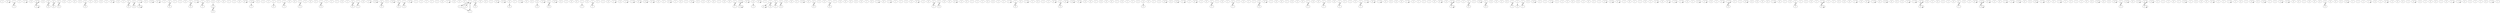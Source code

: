 /* Created by igraph 0.7.1 */
digraph {
  0 [
    label=1
    name=13698597201
    roles="[0, 2]"
    times=3
  ];
  1 [
    label=0
    name=18608555377
    roles="[0, 3, 1]"
    times=3
  ];
  2 [
    label=1
    name=18309711835
    roles="[0, 3, 2]"
    times=3
  ];
  3 [
    label=1
    name=18091608223
    roles="[0, 2, 1]"
    times=3
  ];
  4 [
    label=1
    name=13708560821
    roles="[0, 2, 1]"
    times=3
  ];
  5 [
    label=0
    name=18608556672
    roles="[0, 1]"
    times=3
  ];
  6 [
    label=0
    name=18386782918
    roles="[0, 3, 1]"
    times=4
  ];
  7 [
    label=0
    name=18224778350
    roles="[0, 1]"
    times=3
  ];
  8 [
    label=0
    name=18247323212
    roles="[0, 3, 2]"
    times=3
  ];
  9 [
    label=0
    name=18285072782
    roles="[0, 3, 1]"
    times=3
  ];
  10 [
    label=0
    name=18932045098
    roles="[0, 3, 1]"
    times=4
  ];
  11 [
    label=0
    name=15349061176
    roles="[0, 1]"
    times=3
  ];
  12 [
    label=1
    name=15882262424
    roles="[0, 2, 1]"
    times=3
  ];
  13 [
    label=0
    name=18608560914
    roles="[0, 1]"
    times=3
  ];
  14 [
    label=0
    name=13468966280
    roles="[0, 1]"
    times=3
  ];
  15 [
    label=2
    name=15835080921
    roles="[0, 1]"
    times=3
  ];
  16 [
    label=2
    name=15597579650
    roles="[0, 3, 1]"
    times=3
  ];
  17 [
    label=0
    name=18748550797
    roles="[0, 1]"
    times=3
  ];
  18 [
    label=0
    name=18212899239
    roles="[0, 3, 1]"
    times=3
  ];
  19 [
    label=1
    name=18276694768
    roles="[0, 1]"
    times=3
  ];
  20 [
    label=0
    name=13619445772
    roles="[0, 1]"
    times=3
  ];
  21 [
    label=0
    name=18798363230
    roles="[0, 3]"
    times=3
  ];
  22 [
    label=1
    name=18719720342
    roles="[0, 1]"
    times=3
  ];
  23 [
    label=0
    name=18393090019
    roles="[0, 3, 1]"
    times=3
  ];
  24 [
    label=0
    name=18997069941
    roles="[0, 3, 2, 1]"
    times=5
  ];
  25 [
    label=0
    name=13540281082
    roles="[0, 2, 1]"
    times=3
  ];
  26 [
    label=0
    name=18208541623
    roles="[0, 1]"
    times=3
  ];
  27 [
    label=0
    name=15008812886
    roles="[0, 1]"
    times=4
  ];
  28 [
    label=0
    name=17809559954
    roles="[0, 1]"
    times=3
  ];
  29 [
    label=1
    name=18780019234
    roles="[0, 1]"
    times=3
  ];
  30 [
    label=0
    name=13659298870
    roles="[0, 3, 1]"
    times=3
  ];
  31 [
    label=1
    name=18793652191
    roles="[0, 3, 1]"
    times=3
  ];
  32 [
    label=1
    name=18633222221
    roles="[0, 3, 1]"
    times=3
  ];
  33 [
    label=2
    name=15117346995
    roles="[0, 3, 1]"
    times=3
  ];
  34 [
    label=2
    name=15828281781
    roles="[0, 3, 2, 1]"
    times=4
  ];
  35 [
    label=1
    name=13993735381
    roles="[0, 2]"
    times=3
  ];
  36 [
    label=1
    name=18085756207
    roles="[0, 3, 1]"
    times=3
  ];
  37 [
    label=0
    name=18382091898
    roles="[0, 1]"
    times=3
  ];
  38 [
    label=0
    name=18885408895
    roles="[0, 1]"
    times=3
  ];
  39 [
    label=0
    name=13765213856
    roles="[0, 1]"
    times=3
  ];
  40 [
    label=0
    name=18985549594
    roles="[0, 1]"
    times=3
  ];
  41 [
    label=1
    name=15528394945
    roles="[0, 1]"
    times=3
  ];
  42 [
    label=1
    name=15536260960
    roles="[0, 3, 1]"
    times=3
  ];
  43 [
    label=0
    name=15284603723
    roles="[0, 1]"
    times=3
  ];
  44 [
    label=0
    name=18247355653
    roles="[0, 2]"
    times=3
  ];
  45 [
    label=0
    name=15117588480
    roles="[0, 1]"
    times=3
  ];
  46 [
    label=1
    name=15870235420
    roles="[0, 1]"
    times=3
  ];
  47 [
    label=0
    name=13795629935
    roles="[0, 1]"
    times=3
  ];
  48 [
    label=1
    name=13882138239
    roles="[0, 3, 1]"
    times=3
  ];
  49 [
    label=1
    name=15286706775
    roles="[0, 3, 1]"
    times=3
  ];
  50 [
    label=1
    name=18085357710
    roles="[0, 3]"
    times=3
  ];
  51 [
    label=1
    name=15758567591
    roles="[0, 1]"
    times=3
  ];
  52 [
    label=1
    name=13885287379
    roles="[0, 3, 1]"
    times=3
  ];
  53 [
    label=0
    name=13209793328
    roles="[0, 1]"
    times=3
  ];
  54 [
    label=0
    name=15398384816
    roles="[0, 2]"
    times=3
  ];
  55 [
    label=2
    name=15049733407
    roles="[0, 3, 1]"
    times=3
  ];
  56 [
    label=1
    name=13086277591
    roles="[0]"
    times=3
  ];
  57 [
    label=0
    name=15008318008
    roles="[0, 1]"
    times=3
  ];
  58 [
    label=2
    name=13290751035
    roles="[0, 1]"
    times=3
  ];
  59 [
    label=1
    name=15184479595
    roles="[0, 3, 2]"
    times=3
  ];
  60 [
    label=1
    name=15769586161
    roles="[0, 2, 1]"
    times=3
  ];
  61 [
    label=1
    name=13698124931
    roles="[0, 3, 1]"
    times=3
  ];
  62 [
    label=1
    name=15186579389
    roles="[0, 3, 1]"
    times=3
  ];
  63 [
    label=0
    name=18603888686
    roles="[0, 3, 1]"
    times=3
  ];
  64 [
    label=1
    name=18244228098
    roles="[0, 3, 1]"
    times=3
  ];
  65 [
    label=0
    name=15758533580
    roles="[0, 1]"
    times=3
  ];
  66 [
    label=1
    name=18329688819
    roles="[0, 3]"
    times=3
  ];
  67 [
    label=0
    name=15286721666
    roles="[0, 1]"
    times=4
  ];
  68 [
    label=0
    name=13893689789
    roles="[0, 3, 1]"
    times=3
  ];
  69 [
    label=1
    name=18275690070
    roles="[0, 3]"
    times=3
  ];
  70 [
    label=0
    name=18785823228
    roles="[0, 1]"
    times=3
  ];
  71 [
    label=0
    name=13885828683
    roles="[0, 3, 1]"
    times=3
  ];
  72 [
    label=0
    name=18193903653
    roles="[0, 3, 1]"
    times=3
  ];
  73 [
    label=0
    name=13769438596
    roles="[0, 1]"
    times=3
  ];
  74 [
    label=0
    name=15882843947
    roles="[0, 3, 1]"
    times=3
  ];
  75 [
    label=1
    name=15208610519
    roles="[0, 3, 1]"
    times=3
  ];
  76 [
    label=0
    name=15349121627
    roles="[0, 1]"
    times=3
  ];
  77 [
    label=1
    name=15291220242
    roles="[0, 3, 2]"
    times=3
  ];
  78 [
    label=1
    name=15109526238
    roles="[0, 1]"
    times=3
  ];
  79 [
    label=1
    name=13304773467
    roles="[0, 1]"
    times=3
  ];
  80 [
    label=1
    name=15109527724
    roles="[0, 2, 1]"
    times=3
  ];
  81 [
    label=1
    name=13892131378
    roles="[0, 2, 1]"
    times=3
  ];
  82 [
    label=0
    name=18808582196
    roles="[0, 1]"
    times=3
  ];
  83 [
    label=1
    name=18295104222
    roles="[0, 1]"
    times=3
  ];
  84 [
    label=0
    name=18485422366
    roles="[0, 2, 1]"
    times=3
  ];
  85 [
    label=2
    name=15974609453
    roles="[0, 1]"
    times=3
  ];
  86 [
    label=0
    name=13628530465
    roles="[0, 2]"
    times=3
  ];
  87 [
    label=2
    name=18795281526
    roles="[0, 1]"
    times=4
  ];
  88 [
    label=0
    name=13595917795
    roles="[0, 3, 1]"
    times=3
  ];
  89 [
    label=0
    name=15891776123
    roles="[0, 3, 1]"
    times=3
  ];
  90 [
    label=0
    name=18386339688
    roles="[0, 1]"
    times=3
  ];
  91 [
    label=1
    name=15117404537
    roles="[0, 1]"
    times=3
  ];
  92 [
    label=2
    name=13984943384
    roles="[0, 3, 1]"
    times=3
  ];
  93 [
    label=0
    name=13769985674
    roles="[0, 3, 2]"
    times=3
  ];
  94 [
    label=1
    name=13519376602
    roles="[0, 1]"
    times=3
  ];
  95 [
    label=0
    name=18786899676
    roles="[0, 1]"
    times=3
  ];
  96 [
    label=0
    name=15934773615
    roles="[0, 1]"
    times=3
  ];
  97 [
    label=0
    name=13985995563
    roles="[0, 1]"
    times=4
  ];
  98 [
    label=1
    name=13595401488
    roles="[0, 3, 1]"
    times=3
  ];
  99 [
    label=2
    name=15148342735
    roles="[0, 3, 1]"
    times=3
  ];
  100 [
    label=0
    name=18093792907
    roles="[0, 1]"
    times=3
  ];
  101 [
    label=0
    name=15003639738
    roles="[0, 1]"
    times=4
  ];
  102 [
    label=2
    name=18798436300
    roles="[0, 1]"
    times=3
  ];
  103 [
    label=2
    name=18716126471
    roles="[0, 3, 1]"
    times=3
  ];
  104 [
    label=0
    name=13981805996
    roles="[0, 3, 1]"
    times=3
  ];
  105 [
    label=0
    name=13688732268
    roles="[0, 1]"
    times=4
  ];
  106 [
    label=0
    name=18209669092
    roles="[0, 3, 1]"
    times=3
  ];
  107 [
    label=1
    name=15282045450
    roles="[0, 1]"
    times=3
  ];
  108 [
    label=0
    name=18786387459
    roles="[0, 3, 1]"
    times=3
  ];
  109 [
    label=0
    name=15193442009
    roles="[0, 1]"
    times=3
  ];
  110 [
    label=1
    name=13991774672
    roles="[0, 3, 1]"
    times=3
  ];
  111 [
    label=0
    name=13636831724
    roles="[0, 1]"
    times=3
  ];
  112 [
    label=1
    name=15985295832
    roles="[0, 3, 1]"
    times=3
  ];
  113 [
    label=2
    name=13152391606
    roles="[0, 1]"
    times=3
  ];
  114 [
    label=1
    name=15729793502
    roles="[0, 3, 1]"
    times=4
  ];
  115 [
    label=0
    name=13558804307
    roles="[0, 1]"
    times=4
  ];
  116 [
    label=1
    name=15509593815
    roles="[0, 2, 1]"
    times=3
  ];
  117 [
    label=0
    name=18385841718
    roles="[0, 1]"
    times=3
  ];
  118 [
    label=1
    name=13696086174
    roles="[0, 3, 1]"
    times=3
  ];
  119 [
    label=1
    name=13765294275
    roles="[0, 1]"
    times=4
  ];
  120 [
    label=0
    name=18385846163
    roles="[0, 1]"
    times=3
  ];
  121 [
    label=0
    name=18385846848
    roles="[0, 3, 1]"
    times=3
  ];
  122 [
    label=0
    name=15286256555
    roles="[0, 3, 1]"
    times=3
  ];
  123 [
    label=0
    name=18685217908
    roles="[0, 2]"
    times=3
  ];
  124 [
    label=0
    name=15180877594
    roles="[0, 1]"
    times=3
  ];
  125 [
    label=1
    name=15286261197
    roles="[0, 1]"
    times=3
  ];
  126 [
    label=0
    name=15985662026
    roles="[0, 2, 1]"
    times=3
  ];
  127 [
    label=1
    name=18786410896
    roles="[0, 3, 1]"
    times=3
  ];
  128 [
    label=0
    name=18508523106
    roles="[0, 1]"
    times=3
  ];
  129 [
    label=1
    name=13830842763
    roles="[0, 3, 1]"
    times=3
  ];
  130 [
    label=0
    name=18212844986
    roles="[0, 1]"
    times=3
  ];
  131 [
    label=0
    name=15149431260
    roles="[0, 1]"
    times=3
  ];
  132 [
    label=2
    name=15121120029
    roles="[0, 1]"
    times=3
  ];
  133 [
    label=0
    name=15117451553
    roles="[0, 3, 1]"
    times=3
  ];
  134 [
    label=0
    name=15293088168
    roles="[0, 1]"
    times=3
  ];
  135 [
    label=0
    name=15682634646
    roles="[0, 1]"
    times=3
  ];
  136 [
    label=1
    name=13087933393
    roles="[0, 3, 2]"
    times=3
  ];
  137 [
    label=0
    name=18090689847
    roles="[0, 1]"
    times=3
  ];
  138 [
    label=0
    name=14709558047
    roles="[0, 1]"
    times=3
  ];
  139 [
    label=1
    name=18882891006
    roles="[0, 3, 1]"
    times=3
  ];
  140 [
    label=0
    name=13887999955
    roles="[0, 3, 1]"
    times=3
  ];
  141 [
    label=0
    name=18687856678
    roles="[0, 2, 1]"
    times=4
  ];
  142 [
    label=1
    name=15877673182
    roles="[0, 3, 1]"
    times=3
  ];
  143 [
    label=0
    name=15180895275
    roles="[0, 1]"
    times=3
  ];
  144 [
    label=1
    name=13892169224
    roles="[0, 3, 1]"
    times=3
  ];
  145 [
    label=0
    name=13698210116
    roles="[0, 1]"
    times=3
  ];
  146 [
    label=0
    name=18508557209
    roles="[0, 2, 1]"
    times=3
  ];
  147 [
    label=0
    name=15108549664
    roles="[0, 3]"
    times=3
  ];
  148 [
    label=1
    name=15929584911
    roles="[0, 3, 1]"
    times=4
  ];
  149 [
    label=0
    name=18715882085
    roles="[0, 1]"
    times=3
  ];
  150 [
    label=0
    name=13474345320
    roles="[0, 2, 1]"
    times=3
  ];
  151 [
    label=2
    name=13765325712
    roles="[0]"
    times=3
  ];
  152 [
    label=0
    name=18406848952
    roles="[0, 1]"
    times=3
  ];
  153 [
    label=0
    name=15929386626
    roles="[0, 1]"
    times=3
  ];
  154 [
    label=0
    name=13772143788
    roles="[0, 3, 1]"
    times=3
  ];
  155 [
    label=2
    name=13484834510
    roles="[0, 1]"
    times=3
  ];
  156 [
    label=2
    name=13928346963
    roles="[0, 1]"
    times=3
  ];
  157 [
    label=1
    name=13888536852
    roles="[0, 3, 1]"
    times=3
  ];
  158 [
    label=0
    name=15286289169
    roles="[0, 1]"
    times=3
  ];
  159 [
    label=1
    name=18084939014
    roles="[0, 3, 2]"
    times=3
  ];
  160 [
    label=0
    name=18608706518
    roles="[0, 1]"
    times=3
  ];
  161 [
    label=0
    name=15186679377
    roles="[0, 1]"
    times=3
  ];
  162 [
    label=0
    name=18216540584
    roles="[0, 1]"
    times=3
  ];
  163 [
    label=0
    name=15329813230
    roles="[0, 1]"
    times=7
  ];
  164 [
    label=0
    name=13985146438
    roles="[0, 3, 1]"
    times=3
  ];
  165 [
    label=1
    name=18089667519
    roles="[0, 3, 1]"
    times=3
  ];
  166 [
    label=0
    name=18113266513
    roles="[0, 1]"
    times=3
  ];
  167 [
    label=1
    name=18334028435
    roles="[0, 1]"
    times=3
  ];
  168 [
    label=1
    name=13571135308
    roles="[0, 3, 1]"
    times=3
  ];
  169 [
    label=0
    name=13060304199
    roles="[0, 1]"
    times=3
  ];
  170 [
    label=1
    name=13678318350
    roles="[0, 1]"
    times=3
  ];
  171 [
    label=1
    name=15309379184
    roles="[0, 1]"
    times=3
  ];
  172 [
    label=1
    name=15120112366
    roles="[0, 1]"
    times=3
  ];
  173 [
    label=2
    name=15870368997
    roles="[0, 1]"
    times=3
  ];
  174 [
    label=2
    name=18893008778
    roles="[0, 2, 1]"
    times=3
  ];
  175 [
    label=0
    name=18985165776
    roles="[0, 1]"
    times=3
  ];
  176 [
    label=1
    name=13968778193
    roles="[0, 1]"
    times=3
  ];
  177 [
    label=0
    name=18792753077
    roles="[0, 1]"
    times=4
  ];
  178 [
    label=2
    name=13639556174
    roles="[0, 1]"
    times=3
  ];
  179 [
    label=0
    name=13885417977
    roles="[0, 2, 1]"
    times=3
  ];
  180 [
    label=0
    name=13765360805
    roles="[0, 1]"
    times=3
  ];
  181 [
    label=0
    name=15286320457
    roles="[0, 3, 1]"
    times=5
  ];
  182 [
    label=0
    name=18798001562
    roles="[0, 1]"
    times=3
  ];
  183 [
    label=2
    name=18639429703
    roles="[0, 1]"
    times=3
  ];
  184 [
    label=0
    name=18785420421
    roles="[0, 3]"
    times=3
  ];
  185 [
    label=1
    name=18394302426
    roles="[0, 2, 1]"
    times=4
  ];
  186 [
    label=1
    name=15928052156
    roles="[0, 1]"
    times=3
  ];
  187 [
    label=1
    name=18285252762
    roles="[0, 1]"
    times=3
  ];
  188 [
    label=0
    name=18685567690
    roles="[0, 3, 1]"
    times=3
  ];
  189 [
    label=0
    name=18080783303
    roles="[0, 1]"
    times=4
  ];
  190 [
    label=1
    name=13919703036
    roles="[0, 1]"
    times=3
  ];
  191 [
    label=1
    name=13989243098
    roles="[0, 3, 1]"
    times=3
  ];
  192 [
    label=1
    name=13540453962
    roles="[0, 3, 1]"
    times=3
  ];
  193 [
    label=1
    name=15897129279
    roles="[0, 2, 1]"
    times=3
  ];
  194 [
    label=0
    name=18398259318
    roles="[0, 1]"
    times=3
  ];
  195 [
    label=1
    name=18685817618
    roles="[0, 1]"
    times=3
  ];
  196 [
    label=0
    name=15897130198
    roles="[0, 1]"
    times=3
  ];
  197 [
    label=1
    name=15283189019
    roles="[0, 3, 1]"
    times=3
  ];
  198 [
    label=0
    name=18286835741
    roles="[0, 1]"
    times=3
  ];
  199 [
    label=1
    name=18212911506
    roles="[0, 1]"
    times=3
  ];
  200 [
    label=1
    name=15085533988
    roles="[0, 2, 1]"
    times=3
  ];
  201 [
    label=0
    name=17729519390
    roles="[0, 3, 1]"
    times=3
  ];
  202 [
    label=0
    name=18230739078
    roles="[0, 2, 1]"
    times=3
  ];
  203 [
    label=0
    name=15286338233
    roles="[0, 1]"
    times=3
  ];
  204 [
    label=0
    name=18111203741
    roles="[0, 3, 1]"
    times=3
  ];
  205 [
    label=0
    name=15908147736
    roles="[0, 3, 1]"
    times=4
  ];
  206 [
    label=0
    name=18387329308
    roles="[0, 3, 1]"
    times=3
  ];
  207 [
    label=0
    name=18294711737
    roles="[0, 1]"
    times=3
  ];
  208 [
    label=1
    name=15185685106
    roles="[0, 1]"
    times=3
  ];
  209 [
    label=0
    name=13629598960
    roles="[0, 2, 1]"
    times=3
  ];
  210 [
    label=0
    name=15149510241
    roles="[0, 1]"
    times=3
  ];
  211 [
    label=0
    name=13099545869
    roles="[0, 1]"
    times=3
  ];
  212 [
    label=1
    name=18387923057
    roles="[0, 1]"
    times=3
  ];
  213 [
    label=0
    name=18798558168
    roles="[0, 3]"
    times=4
  ];
  214 [
    label=1
    name=15009529031
    roles="[0, 2, 1]"
    times=3
  ];
  215 [
    label=1
    name=15283467563
    roles="[0, 3, 1]"
    times=3
  ];
  216 [
    label=1
    name=18628691684
    roles="[0, 2]"
    times=3
  ];
  217 [
    label=2
    name=18809572250
    roles="[0, 3, 1]"
    times=3
  ];
  218 [
    label=0
    name=13985075135
    roles="[0, 2]"
    times=3
  ];
  219 [
    label=0
    name=15191986221
    roles="[0, 1]"
    times=3
  ];
  220 [
    label=0
    name=13508502417
    roles="[0, 3, 1]"
    times=4
  ];
  221 [
    label=1
    name=18586757614
    roles="[0, 3, 1]"
    times=3
  ];
  222 [
    label=1
    name=15147428696
    roles="[0, 3, 1]"
    times=3
  ];
  223 [
    label=2
    name=18798287126
    roles="[0, 3, 1]"
    times=3
  ];
  224 [
    label=0
    name=13985083299
    roles="[0, 1]"
    times=4
  ];
  225 [
    label=0
    name=18275334263
    roles="[0, 1]"
    times=3
  ];
  226 [
    label=1
    name=13639580734
    roles="[0, 2]"
    times=3
  ];
  227 [
    label=0
    name=13708786824
    roles="[0, 2, 1]"
    times=6
  ];
  228 [
    label=1
    name=15829007636
    roles="[0, 3, 1]"
    times=3
  ];
  229 [
    label=1
    name=13078594138
    roles="[0, 1]"
    times=3
  ];
  230 [
    label=0
    name=13980894002
    roles="[0, 2, 1]"
    times=3
  ];
  231 [
    label=0
    name=13379537361
    roles="[0, 1]"
    times=3
  ];
  232 [
    label=1
    name=15202489872
    roles="[0, 2, 1]"
    times=3
  ];
  233 [
    label=0
    name=15182777276
    roles="[0, 3]"
    times=3
  ];
  234 [
    label=2
    name=13578049824
    roles="[0, 3, 1]"
    times=3
  ];
  235 [
    label=1
    name=13765920061
    roles="[0, 3, 1]"
    times=3
  ];
  236 [
    label=0
    name=18682716543
    roles="[0, 3, 2]"
    times=3
  ];
  237 [
    label=1
    name=15286355354
    roles="[0, 3, 1]"
    times=3
  ];
  238 [
    label=0
    name=18881946295
    roles="[0, 3, 1]"
    times=3
  ];
  239 [
    label=1
    name=15182721154
    roles="[0, 3]"
    times=3
  ];
  240 [
    label=1
    name=17708589966
    roles="[0, 1]"
    times=3
  ];
  241 [
    label=2
    name=15258592324
    roles="[0, 3, 1]"
    times=3
  ];
  242 [
    label=1
    name=18093419147
    roles="[0, 1]"
    times=4
  ];
  243 [
    label=0
    name=18760838441
    roles="[0, 1]"
    times=4
  ];
  244 [
    label=1
    name=18748800048
    roles="[0, 1]"
    times=3
  ];
  245 [
    label=0
    name=15247060428
    roles="[0, 3, 1]"
    times=3
  ];
  246 [
    label=0
    name=15885643236
    roles="[0, 1]"
    times=3
  ];
  247 [
    label=1
    name=18502890974
    roles="[0, 1]"
    times=5
  ];
  248 [
    label=0
    name=18502892128
    roles="[0, 1]"
    times=3
  ];
  249 [
    label=0
    name=13984053882
    roles="[0, 1]"
    times=3
  ];
  250 [
    label=1
    name=15808576523
    roles="[0, 2, 1]"
    times=3
  ];
  251 [
    label=0
    name=18791653262
    roles="[0, 1]"
    times=3
  ];
  252 [
    label=2
    name=13887062108
    roles="[0, 3, 1]"
    times=3
  ];
  253 [
    label=2
    name=18209817839
    roles="[0, 2]"
    times=3
  ];
  254 [
    label=0
    name=17797206217
    roles="[0, 1]"
    times=3
  ];
  255 [
    label=1
    name=13765957685
    roles="[0, 3, 1]"
    times=3
  ];
  256 [
    label=0
    name=18485846802
    roles="[0, 1]"
    times=5
  ];
  257 [
    label=0
    name=18311527890
    roles="[0, 1]"
    times=3
  ];
  258 [
    label=1
    name=13988133448
    roles="[0, 3, 1]"
    times=3
  ];
  259 [
    label=0
    name=13985075191
    roles="[0, 3, 2]"
    times=3
  ];
  260 [
    label=0
    name=13628597422
    roles="[0, 3, 1]"
    times=3
  ];
  261 [
    label=0
    name=18385989496
    roles="[0, 1]"
    times=3
  ];
  262 [
    label=1
    name=18789692085
    roles="[0, 3, 1]"
    times=3
  ];
  263 [
    label=2
    name=18309403537
    roles="[0, 1]"
    times=3
  ];
  264 [
    label=1
    name=18785499811
    roles="[0, 3]"
    times=3
  ];
  265 [
    label=0
    name=13765445752
    roles="[0, 1]"
    times=3
  ];
  266 [
    label=2
    name=13399492785
    roles="[0, 2, 1]"
    times=3
  ];
  267 [
    label=1
    name=18286381716
    roles="[0, 2, 1]"
    times=4
  ];
  268 [
    label=1
    name=18748803826
    roles="[0, 1]"
    times=3
  ];
  269 [
    label=0
    name=13765971134
    roles="[0, 3, 1]"
    times=4
  ];
  270 [
    label=1
    name=18786553488
    roles="[0, 3, 1]"
    times=3
  ];
  271 [
    label=0
    name=18282713758
    roles="[0, 1]"
    times=3
  ];
  272 [
    label=0
    name=13158286906
    roles="[0, 2, 1]"
    times=3
  ];
  273 [
    label=0
    name=15519194261
    roles="[0, 1]"
    times=3
  ];
  274 [
    label=0
    name=13997186421
    roles="[0, 2, 1]"
    times=4
  ];
  275 [
    label=0
    name=18985788016
    roles="[0, 3]"
    times=3
  ];
  276 [
    label=1
    name=18895086331
    roles="[0, 3, 1]"
    times=4
  ];
  277 [
    label=0
    name=15121263234
    roles="[0, 1]"
    times=3
  ];
  278 [
    label=1
    name=13984082614
    roles="[0, 3, 1]"
    times=3
  ];
  279 [
    label=2
    name=15129127635
    roles="[0, 1]"
    times=3
  ];
  280 [
    label=1
    name=15208295375
    roles="[0, 1]"
    times=3
  ];
  281 [
    label=1
    name=18190043003
    roles="[0, 2, 1]"
    times=3
  ];
  282 [
    label=1
    name=18335620462
    roles="[0, 1]"
    times=4
  ];
  283 [
    label=0
    name=18985791797
    roles="[0, 1]"
    times=3
  ];
  284 [
    label=0
    name=13658501497
    roles="[0, 2]"
    times=3
  ];
  285 [
    label=0
    name=18216661748
    roles="[0, 3, 1]"
    times=3
  ];
  286 [
    label=0
    name=18398067667
    roles="[0, 1]"
    times=3
  ];
  287 [
    label=2
    name=13881558076
    roles="[0, 3, 1]"
    times=3
  ];
  288 [
    label=1
    name=18097127362
    roles="[0, 2, 1]"
    times=3
  ];
  289 [
    label=1
    name=13985661979
    roles="[0, 3, 2]"
    times=3
  ];
  290 [
    label=1
    name=13000001008
    roles="[0, 1]"
    times=15
  ];
  291 [
    label=0
    name=13993529137
    roles="[0, 3, 1]"
    times=3
  ];
  292 [
    label=2
    name=13408948060
    roles="[0, 1]"
    times=3
  ];
  293 [
    label=0
    name=13765988455
    roles="[0, 3, 1]"
    times=3
  ];
  294 [
    label=0
    name=13638062454
    roles="[0, 1]"
    times=3
  ];
  295 [
    label=0
    name=15520256406
    roles="[0, 1]"
    times=3
  ];
  296 [
    label=0
    name=18224098830
    roles="[0, 1]"
    times=5
  ];
  297 [
    label=2
    name=13765466155
    roles="[0, 1]"
    times=3
  ];
  298 [
    label=1
    name=13888677158
    roles="[0, 3, 1]"
    times=3
  ];
  299 [
    label=0
    name=15285382200
    roles="[0, 3, 2, 1]"
    times=4
  ];
  300 [
    label=1
    name=18832715649
    roles="[0, 3, 2]"
    times=3
  ];
  301 [
    label=2
    name=13238564343
    roles="[0, 2, 1]"
    times=3
  ];
  302 [
    label=1
    name=15519742605
    roles="[0, 1]"
    times=3
  ];
  303 [
    label=0
    name=13007879628
    roles="[0, 3, 1]"
    times=3
  ];
  304 [
    label=0
    name=18791826701
    roles="[0, 1]"
    times=4
  ];
  305 [
    label=0
    name=18408572717
    roles="[0, 3]"
    times=3
  ];
  306 [
    label=2
    name=13985679548
    roles="[0, 1]"
    times=3
  ];
  307 [
    label=0
    name=13908084979
    roles="[0, 3, 1]"
    times=3
  ];
  308 [
    label=1
    name=18794449152
    roles="[0, 1]"
    times=3
  ];
  309 [
    label=1
    name=13882397818
    roles="[0, 2, 1]"
    times=3
  ];
  310 [
    label=2
    name=18465199763
    roles="[0, 1]"
    times=3
  ];
  311 [
    label=0
    name=18214065884
    roles="[0, 3, 1]"
    times=3
  ];
  312 [
    label=1
    name=13658528040
    roles="[0, 3, 1]"
    times=3
  ];
  313 [
    label=0
    name=15185779796
    roles="[0, 1]"
    times=3
  ];
  314 [
    label=2
    name=13195060230
    roles="[0, 3, 1]"
    times=3
  ];
  315 [
    label=0
    name=13519595050
    roles="[0, 1]"
    times=3
  ];
  316 [
    label=0
    name=18788689795
    roles="[0, 3, 1]"
    times=3
  ];
  317 [
    label=1
    name=18208304021
    roles="[0, 3, 1]"
    times=3
  ];
  318 [
    label=0
    name=13984640481
    roles="[0, 1]"
    times=3
  ];
  319 [
    label=0
    name=13882324019
    roles="[0, 3]"
    times=3
  ];
  320 [
    label=1
    name=15692773847
    roles="[0, 1]"
    times=3
  ];
  321 [
    label=2
    name=13519691537
    roles="[0, 1]"
    times=3
  ];
  322 [
    label=1
    name=15120252159
    roles="[0, 3, 1]"
    times=3
  ];
  323 [
    label=2
    name=18695897178
    roles="[0, 3, 1]"
    times=3
  ];
  324 [
    label=0
    name=13999849911
    roles="[0, 3, 1]"
    times=3
  ];
  325 [
    label=0
    name=18809668075
    roles="[0, 3, 1]"
    times=3
  ];
  326 [
    label=1
    name=15095612126
    roles="[0, 3, 1]"
    times=3
  ];
  327 [
    label=0
    name=13007897663
    roles="[0, 1]"
    times=5
  ];
  328 [
    label=1
    name=18334664396
    roles="[0, 2]"
    times=3
  ];
  329 [
    label=0
    name=15985331896
    roles="[0, 1]"
    times=3
  ];
  330 [
    label=1
    name=18347773762
    roles="[0, 1]"
    times=3
  ];
  331 [
    label=0
    name=13919114614
    roles="[0, 1]"
    times=3
  ];
  332 [
    label=1
    name=15029557461
    roles="[0, 1]"
    times=3
  ];
  333 [
    label=2
    name=18885695750
    roles="[0, 3, 1]"
    times=4
  ];
  334 [
    label=0
    name=13980981842
    roles="[0, 3, 2]"
    times=3
  ];
  335 [
    label=0
    name=18729389226
    roles="[0, 3, 1]"
    times=3
  ];
  336 [
    label=0
    name=13511921431
    roles="[0, 1]"
    times=3
  ];
  337 [
    label=0
    name=15925567645
    roles="[0, 1]"
    times=3
  ];
  338 [
    label=1
    name=13409511111
    roles="[0, 2, 1]"
    times=3
  ];
  339 [
    label=1
    name=18285389859
    roles="[0, 2]"
    times=3
  ];
  340 [
    label=0
    name=13895433452
    roles="[0, 2, 1]"
    times=4
  ];
  341 [
    label=1
    name=15025973276
    roles="[0, 2]"
    times=3
  ];
  342 [
    label=0
    name=18375045316
    roles="[0, 3, 1]"
    times=3
  ];
  343 [
    label=2
    name=13648589389
    roles="[0, 1]"
    times=3
  ];
  344 [
    label=0
    name=18166903570
    roles="[0, 3, 1]"
    times=3
  ];
  345 [
    label=1
    name=15885456213
    roles="[0, 1]"
    times=3
  ];
  346 [
    label=2
    name=13049582466
    roles="[0, 3, 1]"
    times=3
  ];
  347 [
    label=1
    name=13880325855
    roles="[0, 3, 1]"
    times=3
  ];
  348 [
    label=2
    name=13689486157
    roles="[0, 3, 2]"
    times=3
  ];
  349 [
    label=1
    name=15739453577
    roles="[0, 2]"
    times=3
  ];
  350 [
    label=0
    name=13699449826
    roles="[0, 3, 2, 1]"
    times=4
  ];
  351 [
    label=0
    name=15117126190
    roles="[0, 1]"
    times=3
  ];
  352 [
    label=0
    name=15120272190
    roles="[0, 1]"
    times=3
  ];
  353 [
    label=0
    name=15808138680
    roles="[0, 1]"
    times=3
  ];
  354 [
    label=0
    name=15102316213
    roles="[0, 1]"
    times=3
  ];
  355 [
    label=1
    name=14780608009
    roles="[0, 1]"
    times=4
  ];
  356 [
    label=0
    name=14787843898
    roles="[0, 1]"
    times=3
  ];
  357 [
    label=1
    name=13577821688
    roles="[0, 1]"
    times=3
  ];
  358 [
    label=1
    name=13688560917
    roles="[0, 2, 1]"
    times=3
  ];
  359 [
    label=0
    name=13529588430
    roles="[0]"
    times=3
  ];
  360 [
    label=1
    name=15285429089
    roles="[0, 3, 1]"
    times=3
  ];
  361 [
    label=2
    name=18995010719
    roles="[0, 3, 1]"
    times=3
  ];
  362 [
    label=1
    name=13993041111
    roles="[0, 2, 1]"
    times=3
  ];
  363 [
    label=0
    name=13310439341
    roles="[0, 1]"
    times=4
  ];
  364 [
    label=0
    name=15882072592
    roles="[0, 3]"
    times=3
  ];
  365 [
    label=0
    name=15181624392
    roles="[0, 3, 2]"
    times=3
  ];
  366 [
    label=2
    name=15719545879
    roles="[0, 1]"
    times=4
  ];
  367 [
    label=0
    name=13259586961
    roles="[0, 1]"
    times=3
  ];
  368 [
    label=1
    name=13885587550
    roles="[0, 3, 2]"
    times=3
  ];
  369 [
    label=1
    name=15758346702
    roles="[0, 3, 1]"
    times=3
  ];
  370 [
    label=1
    name=18785063045
    roles="[0, 3, 1]"
    times=3
  ];
  371 [
    label=1
    name=13368644690
    roles="[0, 3, 1]"
    times=3
  ];
  372 [
    label=0
    name=13885596142
    roles="[0, 1]"
    times=3
  ];
  373 [
    label=0
    name=18585843878
    roles="[0, 1]"
    times=3
  ];
  374 [
    label=0
    name=18785074709
    roles="[0, 3, 1]"
    times=3
  ];
  375 [
    label=2
    name=18383470388
    roles="[0, 3, 1]"
    times=3
  ];
  376 [
    label=1
    name=18481512410
    roles="[0, 3, 1]"
    times=3
  ];
  377 [
    label=0
    name=18709578769
    roles="[0, 1]"
    times=3
  ];
  378 [
    label=1
    name=15709602890
    roles="[0, 1]"
    times=3
  ];
  379 [
    label=0
    name=15085177229
    roles="[0, 3]"
    times=3
  ];
  380 [
    label=0
    name=13568936809
    roles="[0, 3, 1]"
    times=3
  ];
  381 [
    label=1
    name=15519814785
    roles="[0, 3, 1]"
    times=3
  ];
  382 [
    label=0
    name=18809722289
    roles="[0, 1]"
    times=3
  ];
  383 [
    label=0
    name=13980812591
    roles="[0, 1]"
    times=4
  ];
  384 [
    label=0
    name=18808152823
    roles="[0, 3, 1]"
    times=3
  ];
  385 [
    label=2
    name=15049008579
    roles="[0, 3, 1]"
    times=3
  ];
  386 [
    label=0
    name=13595160154
    roles="[0, 3]"
    times=3
  ];
  387 [
    label=2
    name=18566459452
    roles="[0, 1]"
    times=3
  ];
  388 [
    label=2
    name=18583887587
    roles="[0, 3, 1]"
    times=3
  ];
  389 [
    label=1
    name=18995331886
    roles="[0, 1]"
    times=3
  ];
  390 [
    label=0
    name=18785389510
    roles="[0, 3, 1]"
    times=3
  ];
  391 [
    label=0
    name=18783520518
    roles="[0, 1]"
    times=3
  ];
  392 [
    label=1
    name=18748393228
    roles="[0, 3, 1]"
    times=3
  ];
  393 [
    label=0
    name=13890865585
    roles="[0, 1]"
    times=3
  ];
  394 [
    label=2
    name=17709781100
    roles="[0, 2, 1]"
    times=3
  ];
  395 [
    label=1
    name=18706979302
    roles="[0, 3, 1]"
    times=3
  ];
  396 [
    label=0
    name=13550112514
    roles="[0, 3, 1]"
    times=3
  ];
  397 [
    label=0
    name=15193728000
    roles="[0, 3, 1]"
    times=3
  ];
  398 [
    label=0
    name=18309571939
    roles="[0, 3, 1]"
    times=3
  ];
  399 [
    label=0
    name=13948021501
    roles="[0, 1]"
    times=3
  ];
  400 [
    label=1
    name=18285456348
    roles="[0, 1]"
    times=3
  ];
  401 [
    label=0
    name=15187963813
    roles="[0, 1]"
    times=4
  ];
  402 [
    label=0
    name=13689024797
    roles="[0, 3, 1]"
    times=3
  ];
  403 [
    label=0
    name=15682742392
    roles="[0, 1]"
    times=3
  ];
  404 [
    label=2
    name=13993112550
    roles="[0, 1]"
    times=4
  ];
  405 [
    label=0
    name=18482068994
    roles="[0, 1]"
    times=3
  ];
  406 [
    label=1
    name=17752282425
    roles="[0, 1]"
    times=4
  ];
  407 [
    label=1
    name=13721536182
    roles="[0, 3, 2]"
    times=3
  ];
  408 [
    label=0
    name=18347854668
    roles="[0, 3, 1]"
    times=3
  ];
  409 [
    label=0
    name=15102513118
    roles="[0, 1]"
    times=3
  ];
  410 [
    label=0
    name=18398713565
    roles="[0, 1]"
    times=3
  ];
  411 [
    label=0
    name=13508517906
    roles="[0, 3]"
    times=3
  ];
  412 [
    label=1
    name=18798223534
    roles="[0, 3, 1]"
    times=3
  ];
  413 [
    label=0
    name=13618783234
    roles="[0, 1]"
    times=3
  ];
  414 [
    label=2
    name=15319574098
    roles="[0, 3, 1]"
    times=4
  ];
  415 [
    label=1
    name=13982041780
    roles="[0, 3, 1]"
    times=3
  ];
  416 [
    label=1
    name=15912023011
    roles="[0, 1]"
    times=3
  ];
  417 [
    label=2
    name=13649736542
    roles="[0, 1]"
    times=3
  ];
  418 [
    label=1
    name=13765590036
    roles="[0, 3, 1]"
    times=3
  ];
  419 [
    label=1
    name=18291245357
    roles="[0, 1]"
    times=3
  ];
  420 [
    label=0
    name=18885009486
    roles="[0, 3, 1]"
    times=3
  ];
  421 [
    label=0
    name=18285479978
    roles="[0, 2, 1]"
    times=3
  ];
  422 [
    label=0
    name=13511838663
    roles="[0, 1]"
    times=4
  ];
  423 [
    label=1
    name=15008681199
    roles="[0, 3, 2]"
    times=3
  ];
  424 [
    label=0
    name=15991197673
    roles="[0, 1]"
    times=3
  ];
  425 [
    label=0
    name=13595727692
    roles="[0, 1]"
    times=3
  ];
  426 [
    label=0
    name=13568990728
    roles="[0, 2, 1]"
    times=3
  ];
  427 [
    label=2
    name=18298593038
    roles="[0, 3, 1]"
    times=3
  ];
  428 [
    label=0
    name=15185371447
    roles="[0, 1]"
    times=3
  ];
  429 [
    label=0
    name=18282254562
    roles="[0, 3, 1]"
    times=3
  ];
  430 [
    label=0
    name=18091502233
    roles="[0, 3, 1]"
    times=3
  ];
  431 [
    label=0
    name=18785047167
    roles="[0, 3, 1]"
    times=3
  ];
  432 [
    label=0
    name=13540684395
    roles="[0, 3, 1]"
    times=3
  ];
  433 [
    label=2
    name=18708591573
    roles="[0, 3, 1]"
    times=3
  ];
  434 [
    label=1
    name=18329531668
    roles="[0, 2, 1]"
    times=3
  ];
  435 [
    label=1
    name=13649737016
    roles="[0, 3, 1]"
    times=3
  ];
  436 [
    label=1
    name=13383399798
    roles="[0, 1]"
    times=4
  ];
  437 [
    label=0
    name=18209470888
    roles="[0, 3, 1]"
    times=4
  ];
  438 [
    label=1
    name=13948059025
    roles="[0, 1]"
    times=3
  ];
  439 [
    label=0
    name=15186952787
    roles="[0, 1]"
    times=4
  ];
  440 [
    label=1
    name=13895634243
    roles="[0, 2, 1]"
    times=3
  ];
  441 [
    label=0
    name=15329038819
    roles="[0, 3, 1]"
    times=3
  ];
  442 [
    label=0
    name=13568479996
    roles="[0, 3, 1]"
    times=4
  ];
  443 [
    label=0
    name=15085769798
    roles="[0, 1]"
    times=3
  ];
  444 [
    label=0
    name=13709515664
    roles="[0, 3, 1]"
    times=3
  ];
  445 [
    label=1
    name=15078956715
    roles="[0, 2, 1]"
    times=3
  ];
  446 [
    label=1
    name=15848087270
    roles="[0, 1]"
    times=4
  ];
  447 [
    label=1
    name=18786198067
    roles="[0, 3]"
    times=3
  ];
  448 [
    label=1
    name=15685036900
    roles="[0, 3, 1]"
    times=3
  ];
  449 [
    label=2
    name=18785152675
    roles="[0, 3, 1]"
    times=3
  ];
  450 [
    label=2
    name=18375161541
    roles="[0, 3, 1]"
    times=3
  ];
  451 [
    label=0
    name=15149219897
    roles="[0, 3, 1]"
    times=3
  ];
  452 [
    label=0
    name=18981241017
    roles="[0, 3, 1]"
    times=3
  ];
  453 [
    label=1
    name=15248834896
    roles="[0, 3, 2]"
    times=3
  ];
  454 [
    label=0
    name=13885686185
    roles="[0, 3, 2, 1]"
    times=4
  ];
  455 [
    label=2
    name=18219975596
    roles="[0, 3, 1]"
    times=3
  ];
  456 [
    label=0
    name=18685543585
    roles="[0, 1]"
    times=3
  ];
  457 [
    label=0
    name=13980058908
    roles="[0, 3, 2, 1]"
    times=4
  ];
  458 [
    label=1
    name=18810848913
    roles="[0, 2]"
    times=3
  ];
  459 [
    label=0
    name=18388276522
    roles="[0, 3, 1]"
    times=3
  ];
  460 [
    label=2
    name=15693962124
    roles="[0, 1]"
    times=3
  ];
  461 [
    label=2
    name=18700030014
    roles="[0, 3, 1]"
    times=3
  ];
  462 [
    label=0
    name=15229970253
    roles="[0, 3, 1]"
    times=3
  ];
  463 [
    label=0
    name=18311738407
    roles="[0, 3, 1]"
    times=3
  ];
  464 [
    label=0
    name=18695517869
    roles="[0, 1]"
    times=3
  ];
  465 [
    label=1
    name=15887956117
    roles="[0, 1]"
    times=3
  ];
  466 [
    label=0
    name=18722781816
    roles="[0, 3, 1]"
    times=4
  ];
  467 [
    label=0
    name=18798280360
    roles="[0, 1]"
    times=3
  ];
  468 [
    label=0
    name=13981122586
    roles="[0, 1]"
    times=3
  ];
  469 [
    label=0
    name=13988465143
    roles="[0, 3, 1]"
    times=3
  ];
  470 [
    label=0
    name=15685061513
    roles="[0, 3]"
    times=3
  ];
  471 [
    label=0
    name=15902641036
    roles="[0]"
    times=3
  ];
  472 [
    label=0
    name=18295494042
    roles="[0, 3, 1]"
    times=4
  ];
  473 [
    label=0
    name=15583353985
    roles="[0, 1]"
    times=3
  ];
  474 [
    label=0
    name=13885709485
    roles="[0, 1]"
    times=3
  ];
  475 [
    label=1
    name=18386725839
    roles="[0, 1]"
    times=3
  ];
  476 [
    label=1
    name=13948061581
    roles="[0, 3, 2]"
    times=3
  ];
  477 [
    label=1
    name=15117790973
    roles="[0, 3, 2]"
    times=3
  ];
  478 [
    label=1
    name=13987950941
    roles="[0, 1]"
    times=3
  ];
  479 [
    label=0
    name=18286064983
    roles="[0]"
    times=3
  ];
  480 [
    label=1
    name=15181362065
    roles="[0, 1]"
    times=3
  ];
  481 [
    label=0
    name=13698545431
    roles="[0, 2, 1]"
    times=3
  ];
  482 [
    label=2
    name=18697108752
    roles="[0, 1]"
    times=3
  ];
  483 [
    label=1
    name=13684294917
    roles="[0, 1]"
    times=3
  ];
  484 [
    label=1
    name=18209523157
    roles="[0, 3, 2]"
    times=3
  ];
  485 [
    label=0
    name=18798823904
    roles="[0, 1]"
    times=3
  ];
  486 [
    label=0
    name=18085793563
    roles="[0]"
    times=3
  ];
  487 [
    label=1
    name=13571674261
    roles="[0, 3, 1]"
    times=3
  ];
  488 [
    label=1
    name=18286596704
    roles="[0, 3, 1]"
    times=4
  ];
  489 [
    label=2
    name=18295510008
    roles="[0, 3, 1]"
    times=3
  ];
  490 [
    label=0
    name=13908792685
    roles="[0, 3, 1]"
    times=3
  ];
  491 [
    label=0
    name=18085276343
    roles="[0, 1]"
    times=3
  ];
  492 [
    label=0
    name=13895691852
    roles="[0, 1]"
    times=3
  ];
  493 [
    label=1
    name=15149033669
    roles="[0, 3]"
    times=3
  ];
  494 [
    label=0
    name=15117809689
    roles="[0, 2, 1]"
    times=5
  ];
  495 [
    label=0
    name=18685065956
    roles="[0]"
    times=3
  ];
  496 [
    label=0
    name=13577977755
    roles="[0, 3, 1]"
    times=3
  ];
  497 [
    label=1
    name=18375219831
    roles="[0, 1]"
    times=3
  ];
  498 [
    label=0
    name=13830693242
    roles="[0, 1]"
    times=3
  ];
  499 [
    label=1
    name=13888889896
    roles="[0, 2, 1]"
    times=5
  ];
  500 [
    label=1
    name=15828231314
    roles="[0, 1]"
    times=3
  ];
  501 [
    label=0
    name=18785741925
    roles="[0, 1]"
    times=3
  ];
  502 [
    label=0
    name=13982215363
    roles="[0, 3, 1]"
    times=3
  ];
  503 [
    label=0
    name=18685079012
    roles="[0, 3, 1]"
    times=5
  ];
  504 [
    label=1
    name=18224229891
    roles="[0, 3, 1]"
    times=3
  ];
  505 [
    label=0
    name=18309357103
    roles="[0, 3, 1]"
    times=3
  ];
  506 [
    label=2
    name=15750641780
    roles="[0, 3, 1]"
    times=3
  ];
  507 [
    label=1
    name=13848001253
    roles="[0, 1]"
    times=3
  ];
  508 [
    label=1
    name=18780503223
    roles="[0, 1]"
    times=3
  ];
  509 [
    label=0
    name=18275096531
    roles="[0, 3, 1]"
    times=3
  ];
  510 [
    label=0
    name=15902694468
    roles="[0, 3, 1]"
    times=3
  ];
  511 [
    label=1
    name=15184420424
    roles="[0, 1]"
    times=3
  ];
  512 [
    label=1
    name=15028708864
    roles="[0, 3, 2]"
    times=3
  ];
  513 [
    label=1
    name=15348528820
    roles="[0, 1]"
    times=3
  ];
  514 [
    label=1
    name=18708691517
    roles="[0, 3, 2]"
    times=3
  ];
  515 [
    label=0
    name=15985539794
    roles="[0, 2, 1]"
    times=4
  ];
  516 [
    label=1
    name=13195804359
    roles="[0, 1]"
    times=3
  ];

  1 -> 1 [
    weight=4
  ];
  2 -> 435 [
    weight=3
  ];
  4 -> 4 [
    weight=1
  ];
  6 -> 6 [
    weight=1
  ];
  6 -> 488 [
    weight=6
  ];
  8 -> 44 [
    weight=2
  ];
  9 -> 509 [
    weight=4
  ];
  10 -> 275 [
    weight=6
  ];
  15 -> 304 [
    weight=1
  ];
  20 -> 20 [
    weight=1
  ];
  23 -> 68 [
    weight=3
  ];
  24 -> 274 [
    weight=3
  ];
  25 -> 25 [
    weight=1
  ];
  27 -> 27 [
    weight=2
  ];
  28 -> 28 [
    weight=1
  ];
  30 -> 89 [
    weight=4
  ];
  34 -> 334 [
    weight=5
  ];
  35 -> 35 [
    weight=2
  ];
  36 -> 91 [
    weight=1
  ];
  38 -> 494 [
    weight=2
  ];
  44 -> 8 [
    weight=2
  ];
  45 -> 45 [
    weight=1
  ];
  50 -> 363 [
    weight=1
  ];
  52 -> 513 [
    weight=1
  ];
  55 -> 385 [
    weight=4
  ];
  59 -> 364 [
    weight=3
  ];
  65 -> 243 [
    weight=1
  ];
  66 -> 148 [
    weight=4
  ];
  68 -> 23 [
    weight=3
  ];
  69 -> 69 [
    weight=3
  ];
  70 -> 70 [
    weight=1
  ];
  71 -> 133 [
    weight=4
  ];
  73 -> 73 [
    weight=1
  ];
  74 -> 365 [
    weight=3
  ];
  75 -> 92 [
    weight=4
  ];
  76 -> 76 [
    weight=1
  ];
  83 -> 83 [
    weight=1
  ];
  88 -> 285 [
    weight=4
  ];
  89 -> 30 [
    weight=4
  ];
  91 -> 36 [
    weight=1
  ];
  92 -> 75 [
    weight=4
  ];
  95 -> 95 [
    weight=1
  ];
  96 -> 96 [
    weight=1
  ];
  99 -> 99 [
    weight=4
  ];
  103 -> 103 [
    weight=4
  ];
  104 -> 307 [
    weight=4
  ];
  105 -> 105 [
    weight=2
  ];
  112 -> 221 [
    weight=4
  ];
  116 -> 116 [
    weight=3
  ];
  118 -> 118 [
    weight=1
  ];
  119 -> 119 [
    weight=2
  ];
  120 -> 46 [
    weight=1
  ];
  120 -> 120 [
    weight=1
  ];
  121 -> 121 [
    weight=1
  ];
  122 -> 122 [
    weight=4
  ];
  123 -> 123 [
    weight=2
  ];
  126 -> 126 [
    weight=1
  ];
  130 -> 130 [
    weight=1
  ];
  133 -> 71 [
    weight=4
  ];
  139 -> 215 [
    weight=4
  ];
  140 -> 140 [
    weight=1
  ];
  140 -> 311 [
    weight=3
  ];
  141 -> 141 [
    weight=1
  ];
  143 -> 143 [
    weight=1
  ];
  145 -> 145 [
    weight=1
  ];
  146 -> 358 [
    weight=3
  ];
  147 -> 220 [
    weight=4
  ];
  148 -> 66 [
    weight=6
  ];
  152 -> 152 [
    weight=1
  ];
  154 -> 335 [
    weight=4
  ];
  157 -> 459 [
    weight=4
  ];
  158 -> 494 [
    weight=1
  ];
  167 -> 167 [
    weight=1
  ];
  168 -> 110 [
    weight=1
  ];
  170 -> 170 [
    weight=1
  ];
  175 -> 175 [
    weight=1
  ];
  178 -> 378 [
    weight=1
  ];
  179 -> 265 [
    weight=1
  ];
  182 -> 182 [
    weight=1
  ];
  192 -> 192 [
    weight=4
  ];
  193 -> 196 [
    weight=1
  ];
  195 -> 195 [
    weight=1
  ];
  196 -> 193 [
    weight=1
  ];
  201 -> 201 [
    weight=4
  ];
  202 -> 515 [
    weight=3
  ];
  203 -> 203 [
    weight=1
  ];
  204 -> 204 [
    weight=4
  ];
  205 -> 205 [
    weight=1
  ];
  215 -> 139 [
    weight=4
  ];
  218 -> 259 [
    weight=2
  ];
  220 -> 147 [
    weight=6
  ];
  221 -> 112 [
    weight=4
  ];
  224 -> 224 [
    weight=1
  ];
  226 -> 276 [
    weight=1
  ];
  226 -> 423 [
    weight=2
  ];
  227 -> 227 [
    weight=1
  ];
  228 -> 228 [
    weight=4
  ];
  230 -> 230 [
    weight=1
  ];
  231 -> 142 [
    weight=1
  ];
  234 -> 252 [
    weight=4
  ];
  238 -> 504 [
    weight=4
  ];
  239 -> 145 [
    weight=1
  ];
  239 -> 319 [
    weight=3
  ];
  243 -> 65 [
    weight=1
  ];
  245 -> 451 [
    weight=4
  ];
  246 -> 246 [
    weight=1
  ];
  252 -> 234 [
    weight=4
  ];
  255 -> 289 [
    weight=5
  ];
  258 -> 298 [
    weight=4
  ];
  262 -> 448 [
    weight=4
  ];
  265 -> 179 [
    weight=1
  ];
  267 -> 483 [
    weight=1
  ];
  268 -> 268 [
    weight=1
  ];
  269 -> 269 [
    weight=1
  ];
  270 -> 270 [
    weight=1
  ];
  274 -> 24 [
    weight=3
  ];
  275 -> 10 [
    weight=3
  ];
  276 -> 87 [
    weight=1
  ];
  276 -> 226 [
    weight=2
  ];
  276 -> 423 [
    weight=3
  ];
  278 -> 278 [
    weight=1
  ];
  284 -> 284 [
    weight=2
  ];
  285 -> 88 [
    weight=4
  ];
  287 -> 287 [
    weight=1
  ];
  287 -> 375 [
    weight=3
  ];
  289 -> 255 [
    weight=4
  ];
  291 -> 505 [
    weight=4
  ];
  293 -> 293 [
    weight=4
  ];
  294 -> 313 [
    weight=2
  ];
  298 -> 258 [
    weight=4
  ];
  300 -> 512 [
    weight=5
  ];
  302 -> 320 [
    weight=1
  ];
  304 -> 15 [
    weight=1
  ];
  305 -> 305 [
    weight=3
  ];
  307 -> 104 [
    weight=4
  ];
  309 -> 309 [
    weight=1
  ];
  311 -> 140 [
    weight=3
  ];
  311 -> 311 [
    weight=1
  ];
  313 -> 294 [
    weight=1
  ];
  319 -> 239 [
    weight=6
  ];
  320 -> 302 [
    weight=1
  ];
  323 -> 323 [
    weight=4
  ];
  324 -> 324 [
    weight=1
  ];
  325 -> 325 [
    weight=3
  ];
  329 -> 97 [
    weight=1
  ];
  333 -> 333 [
    weight=1
  ];
  334 -> 34 [
    weight=5
  ];
  335 -> 154 [
    weight=4
  ];
  337 -> 337 [
    weight=1
  ];
  338 -> 338 [
    weight=3
  ];
  339 -> 339 [
    weight=2
  ];
  342 -> 342 [
    weight=4
  ];
  343 -> 343 [
    weight=1
  ];
  346 -> 346 [
    weight=1
  ];
  347 -> 347 [
    weight=1
  ];
  347 -> 396 [
    weight=3
  ];
  350 -> 350 [
    weight=6
  ];
  355 -> 355 [
    weight=2
  ];
  358 -> 146 [
    weight=3
  ];
  360 -> 301 [
    weight=1
  ];
  361 -> 489 [
    weight=4
  ];
  364 -> 59 [
    weight=5
  ];
  365 -> 74 [
    weight=3
  ];
  369 -> 369 [
    weight=1
  ];
  369 -> 490 [
    weight=3
  ];
  375 -> 287 [
    weight=3
  ];
  375 -> 375 [
    weight=1
  ];
  376 -> 376 [
    weight=1
  ];
  378 -> 178 [
    weight=1
  ];
  379 -> 102 [
    weight=1
  ];
  380 -> 380 [
    weight=4
  ];
  381 -> 381 [
    weight=1
  ];
  383 -> 383 [
    weight=2
  ];
  385 -> 55 [
    weight=4
  ];
  388 -> 388 [
    weight=1
  ];
  389 -> 389 [
    weight=1
  ];
  390 -> 390 [
    weight=1
  ];
  390 -> 466 [
    weight=3
  ];
  396 -> 347 [
    weight=3
  ];
  398 -> 484 [
    weight=3
  ];
  401 -> 401 [
    weight=2
  ];
  402 -> 402 [
    weight=1
  ];
  402 -> 502 [
    weight=3
  ];
  403 -> 403 [
    weight=1
  ];
  406 -> 406 [
    weight=1
  ];
  407 -> 407 [
    weight=5
  ];
  408 -> 408 [
    weight=4
  ];
  411 -> 411 [
    weight=3
  ];
  412 -> 412 [
    weight=3
  ];
  415 -> 415 [
    weight=4
  ];
  422 -> 422 [
    weight=2
  ];
  423 -> 276 [
    weight=4
  ];
  426 -> 426 [
    weight=1
  ];
  427 -> 455 [
    weight=4
  ];
  428 -> 428 [
    weight=1
  ];
  430 -> 430 [
    weight=1
  ];
  431 -> 431 [
    weight=1
  ];
  431 -> 449 [
    weight=3
  ];
  432 -> 432 [
    weight=4
  ];
  435 -> 2 [
    weight=3
  ];
  439 -> 439 [
    weight=1
  ];
  444 -> 444 [
    weight=4
  ];
  447 -> 447 [
    weight=3
  ];
  448 -> 262 [
    weight=4
  ];
  449 -> 431 [
    weight=3
  ];
  449 -> 449 [
    weight=1
  ];
  451 -> 245 [
    weight=4
  ];
  454 -> 454 [
    weight=1
  ];
  455 -> 427 [
    weight=4
  ];
  457 -> 457 [
    weight=6
  ];
  459 -> 157 [
    weight=4
  ];
  461 -> 461 [
    weight=4
  ];
  462 -> 462 [
    weight=1
  ];
  466 -> 390 [
    weight=3
  ];
  466 -> 466 [
    weight=1
  ];
  470 -> 503 [
    weight=7
  ];
  474 -> 474 [
    weight=1
  ];
  478 -> 478 [
    weight=1
  ];
  481 -> 481 [
    weight=1
  ];
  483 -> 267 [
    weight=3
  ];
  484 -> 398 [
    weight=3
  ];
  488 -> 6 [
    weight=3
  ];
  488 -> 488 [
    weight=1
  ];
  489 -> 361 [
    weight=4
  ];
  490 -> 369 [
    weight=3
  ];
  490 -> 490 [
    weight=1
  ];
  491 -> 491 [
    weight=1
  ];
  494 -> 158 [
    weight=2
  ];
  499 -> 499 [
    weight=1
  ];
  500 -> 500 [
    weight=1
  ];
  502 -> 402 [
    weight=3
  ];
  502 -> 502 [
    weight=1
  ];
  503 -> 470 [
    weight=3
  ];
  504 -> 238 [
    weight=4
  ];
  505 -> 291 [
    weight=4
  ];
  509 -> 9 [
    weight=4
  ];
  511 -> 25 [
    weight=2
  ];
  511 -> 511 [
    weight=1
  ];
  512 -> 300 [
    weight=5
  ];
  513 -> 52 [
    weight=1
  ];
  514 -> 514 [
    weight=2
  ];
  515 -> 202 [
    weight=3
  ];
}
